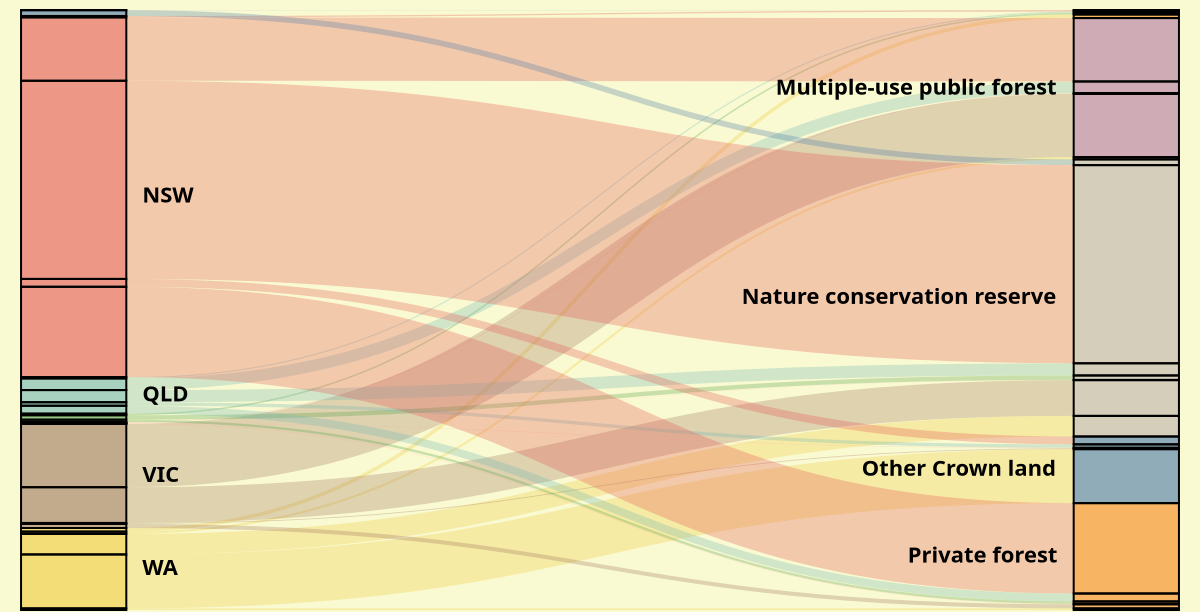 {
    "$schema": "https://vega.github.io/schema/vega/v5.2.json",
    "height": 300,
    "width": 600,
    "data": [
      {
        "name": "rawData",
        "values": [
        {"key": {"states": "ACT", "forest_tenure": "Leasehold"}, "fire_area": 3},
        {"key": {"states": "NSW", "forest_tenure": "Leasehold"}, "fire_area": 19},
        {"key": {"states": "QLD", "forest_tenure": "Leasehold"}, "fire_area": 18},
        {"key": {"states": "SA", "forest_tenure": "Leasehold"}, "fire_area": 22},
        {"key": {"states": "WA", "forest_tenure": "Leasehold"}, "fire_area": 50},
        {"key": {"states": "NSW", "forest_tenure": "Multiple-use public forest"}, "fire_area": 880},
        {"key": {"states": "QLD", "forest_tenure": "Multiple-use public forest"}, "fire_area": 162},
        {"key": {"states": "TAS", "forest_tenure": "Multiple-use public forest"}, "fire_area": 10},
        {"key": {"states": "VIC", "forest_tenure": "Multiple-use public forest"}, "fire_area": 878},
        {"key": {"states": "WA", "forest_tenure": "Multiple-use public forest"}, "fire_area": 31},
        {"key": {"states": "ACT", "forest_tenure": "Nature conservation reserve"}, "fire_area": 80},
        {"key": {"states": "NSW", "forest_tenure": "Nature conservation reserve"}, "fire_area": 2750},
        {"key": {"states": "QLD", "forest_tenure": "Nature conservation reserve"}, "fire_area": 169},
        {"key": {"states": "SA", "forest_tenure": "Nature conservation reserve"}, "fire_area": 62},
        {"key": {"states": "TAS", "forest_tenure": "Nature conservation reserve"}, "fire_area": 3},
        {"key": {"states": "VIC", "forest_tenure": "Nature conservation reserve"}, "fire_area": 496},
        {"key": {"states": "WA", "forest_tenure": "Nature conservation reserve"}, "fire_area": 286},
        {"key": {"states": "NSW", "forest_tenure": "Other Crown land"}, "fire_area": 109},
        {"key": {"states": "QLD", "forest_tenure": "Other Crown land"}, "fire_area": 48},
        {"key": {"states": "TAS", "forest_tenure": "Other Crown land"}, "fire_area": 6},
        {"key": {"states": "VIC", "forest_tenure": "Other Crown land"}, "fire_area": 13},
        {"key": {"states": "WA", "forest_tenure": "Other Crown land"}, "fire_area": 749},
        {"key": {"states": "NSW", "forest_tenure": "Private forest"}, "fire_area": 1254},
        {"key": {"states": "QLD", "forest_tenure": "Private forest"}, "fire_area": 110},
        {"key": {"states": "SA", "forest_tenure": "Private forest"}, "fire_area": 33},
        {"key": {"states": "TAS", "forest_tenure": "Private forest"}, "fire_area": 7},
        {"key": {"states": "VIC", "forest_tenure": "Private forest"}, "fire_area": 57},
        {"key": {"states": "WA", "forest_tenure": "Private forest"}, "fire_area": 22}
      ],
        "transform": [
          {"type": "formula", "expr": "datum.key.states", "as": "states"},
          {"type": "formula", "expr": "datum.key.forest_tenure", "as": "forest_tenure"},
          {"type": "formula", "expr": "datum.fire_area", "as": "size"}
        ]
      },
      {
        "name": "nodes",
        "source": "rawData",
        "transform": [
          {
            "type": "filter",
            "expr": "!groupSelector || groupSelector.states == datum.states || groupSelector.forest_tenure == datum.forest_tenure"
          },
          {"type": "formula", "expr": "datum.states+datum.forest_tenure", "as": "key"},
          {"type": "fold", "fields": ["states", "forest_tenure"], "as": ["stack", "grpId"]},
          {
            "type": "formula",
            "expr": "datum.stack == 'states' ? datum.states+' '+datum.forest_tenure : datum.forest_tenure+' '+datum.states",
            "as": "sortField"
          },
          {
            "type": "stack",
            "groupby": ["stack"],
            "sort": {"field": "sortField", "order": "descending"},
            "field": "size"
          },
          {"type": "formula", "expr": "(datum.y0+datum.y1)/2", "as": "yc"}
        ]
      },
      {
        "name": "groups",
        "source": "nodes",
        "transform": [
          {
            "type": "aggregate",
            "groupby": ["stack", "grpId"],
            "fields": ["size"],
            "ops": ["sum"],
            "as": ["total"]
          },
          {
            "type": "stack",
            "groupby": ["stack"],
            "sort": {"field": "grpId", "order": "descending"},
            "field": "total"
          },
          {"type": "formula", "expr": "scale('y', datum.y0)", "as": "scaledY0"},
          {"type": "formula", "expr": "scale('y', datum.y1)", "as": "scaledY1"},
          {
            "type": "formula",
            "expr": "datum.stack == 'states'",
            "as": "rightLabel"
          },
          {
            "type": "formula",
            "expr": "datum.total/domain('y')[1]",
            "as": "percentage"
          }
        ]
      },
      {
        "name": "destinationNodes",
        "source": "nodes",
        "transform": [{"type": "filter", "expr": "datum.stack == 'forest_tenure'"}]
      },
      {
        "name": "edges",
        "source": "nodes",
        "transform": [
          {"type": "filter", "expr": "datum.stack == 'states'"},
          {
            "type": "lookup",
            "from": "destinationNodes",
            "key": "key",
            "fields": ["key"],
            "as": ["target"]
          },
          {
            "type": "linkpath",
            "orient": "horizontal",
            "shape": "diagonal",
            "sourceY": {"expr": "scale('y', datum.yc)"},
            "sourceX": {"expr": "scale('x', 'states') + bandwidth('x')"},
            "targetY": {"expr": "scale('y', datum.target.yc)"},
            "targetX": {"expr": "scale('x', 'forest_tenure')"}
          },
          {
            "type": "formula",
            "expr": "range('y')[0]-scale('y', datum.size)",
            "as": "strokeWidth"
          },
          {
            "type": "formula",
            "expr": "datum.size/domain('y')[1]",
            "as": "percentage"
          }
        ]
      }
    ],
    "scales": [
      {
        "name": "x",
        "type": "band",
        "range": "width",
        "domain": ["states", "forest_tenure"],
        "paddingOuter": 0.02,
        "paddingInner": 0.9
      },
      {
        "name": "y",
        "type": "linear",
        "range": "height",
        "domain": {"data": "nodes", "field": "y1"}
      },
      {
        "name": "color",
        "type": "ordinal",
        "range": "category",
        "domain": {"data": "nodes", "field": "grpId"}
      },
      {
        "name": "stackNames",
        "type": "ordinal",
        "range": ["Source", "Destination"],
        "domain": ["states", "forest_tenure"]
      }
    ],

    "marks": [
      {
        "type": "path",
        "name": "edgeMark",
        "from": {"data": "edges"},
        "clip": true,
        "encode": {
          "update": {
            "stroke": [
              {
                "test": "groupSelector && groupSelector.stack=='states'",
                "scale": "color",
                "field": "forest_tenure"
              },
              {"scale": "color", "field": "states"}
            ],
            "strokeWidth": {"field": "strokeWidth"},
            "path": {"field": "path"},
            "strokeOpacity": {
              "signal": "!groupSelector && (groupHover.states == datum.states || groupHover.forest_tenure == datum.forest_tenure) ? 0.9 : 0.3"
            },
            "zindex": {
              "signal": "!groupSelector && (groupHover.states == datum.states || groupHover.forest_tenure == datum.forest_tenure) ? 1 : 0"
            },
            "tooltip": {
              "signal": "'States: ' + datum.states + '  &  ' + 'Forest tenure: ' + datum.forest_tenure + '  &  ' + 'Burnt: ' + format(datum.size, ',.0f') + ' hectares'"
            }
          },
          "hover": {"strokeOpacity": {"value": 1}}
        }
      },
      {
        "type": "rect",
        "name": "groupMark",
        "from": {"data": "groups"},
        "encode": {
          "enter": {
            "fill": {"scale": "color", "field": "grpId"},
            "width": {"scale": "x", "band": 1}
          },
          "update": {
            "x": {"scale": "x", "field": "stack"},
            "y": {"field": "scaledY0"},
            "y2": {"field": "scaledY1"},
            "fillOpacity": {"value": 0.6},
            "tooltip": {
              "signal": "datum.grpId + '   ' + format(datum.total, ',.0f') + '   (' + format(datum.percentage, '.1%') + ')'"
            }
          },
          "hover": {"fillOpacity": {"value": 1}}
        }
      },
      {
        "type": "text",
        "from": {"data": "groups"},
        "interactive": false,
        "encode": {
          "update": {
            "x": {
              "signal": "scale('x', datum.stack) + (datum.rightLabel ? bandwidth('x') + 8 : -8)"
            },
            "yc": {"signal": "(datum.scaledY0 + datum.scaledY1)/2"},
            "align": {"signal": "datum.rightLabel ? 'left' : 'right'"},
            "baseline": {"value": "middle"},
            "fontWeight": {"value": "bold"},
            "text": {
              "signal": "abs(datum.scaledY0-datum.scaledY1) > 13 ? datum.grpId : ''"
            }
          }
        }
      },
      {
        "type": "group",
        "data": [
          {
            "name": "dataForShowAll",
            "values": [{}],
            "transform": [{"type": "filter", "expr": "groupSelector"}]
          }
        ],
        "encode": {
          "enter": {
            "xc": {"signal": "width/2"},
            "y": {"value": 30},
            "width": {"value": 80},
            "height": {"value": 30}
          }
        },
        "marks": [
          {
            "type": "group",
            "name": "groupReset",
            "from": {"data": "dataForShowAll"},
            "encode": {
              "enter": {
                "cornerRadius": {"value": 6},
                "fill": {"value": "#f5f5f5"},
                "stroke": {"value": "#c1c1c1"},
                "strokeWidth": {"value": 2},
                "height": {"field": {"group": "height"}},
                "width": {"field": {"group": "width"}}
              },
              "update": {"opacity": {"value": 1}},
              "hover": {"opacity": {"value": 0.7}}
            },
            "marks": [
              {
                "type": "text",
                "interactive": false,
                "encode": {
                  "enter": {
                    "xc": {"field": {"group": "width"}, "mult": 0.5},
                    "yc": {
                      "field": {"group": "height"},
                      "mult": 0.5,
                      "offset": 2
                    },
                    "align": {"value": "center"},
                    "baseline": {"value": "middle"},
                    "fontWeight": {"value": "bold"},
                    "text": {"value": "Show All"}
                  }
                }
              }
            ]
          }
        ]
      },
      {
        "type": "rect",
        "from": {"data": "nodes"},
        "encode": {
          "enter": {
            "stroke": {"value": "#000"},
            "strokeWidth": {"value": 1},
            "width": {"scale": "x", "band": 1},
            "x": {"scale": "x", "field": "stack"},
            "y": {"field": "y0", "scale": "y"},
            "y2": {"field": "y1", "scale": "y"}
          }
        }
      }
    ],
    "signals": [
      {
        "name": "groupHover",
        "value": {},
        "on": [
          {
            "events": "@groupMark:mouseover",
            "update": "{states:datum.stack=='states' && datum.grpId, forest_tenure:datum.stack=='forest_tenure' && datum.grpId}"
          },
          {"events": "mouseout", "update": "{}"}
        ]
      },
      {
        "name": "groupSelector",
        "value": false,
        "on": [
          {
            "events": "@groupMark:click!",
            "update": "{stack:datum.stack, states:datum.stack=='states' && datum.grpId, forest_tenure:datum.stack=='forest_tenure' && datum.grpId}"
          },
          {
            "events": [
              {"type": "click", "markname": "groupReset"},
              {"type": "dblclick"}
            ],
            "update": "false"
          }
        ]
      }
    ],
    "config": {"background": "lightgoldenrodyellow"}
}
